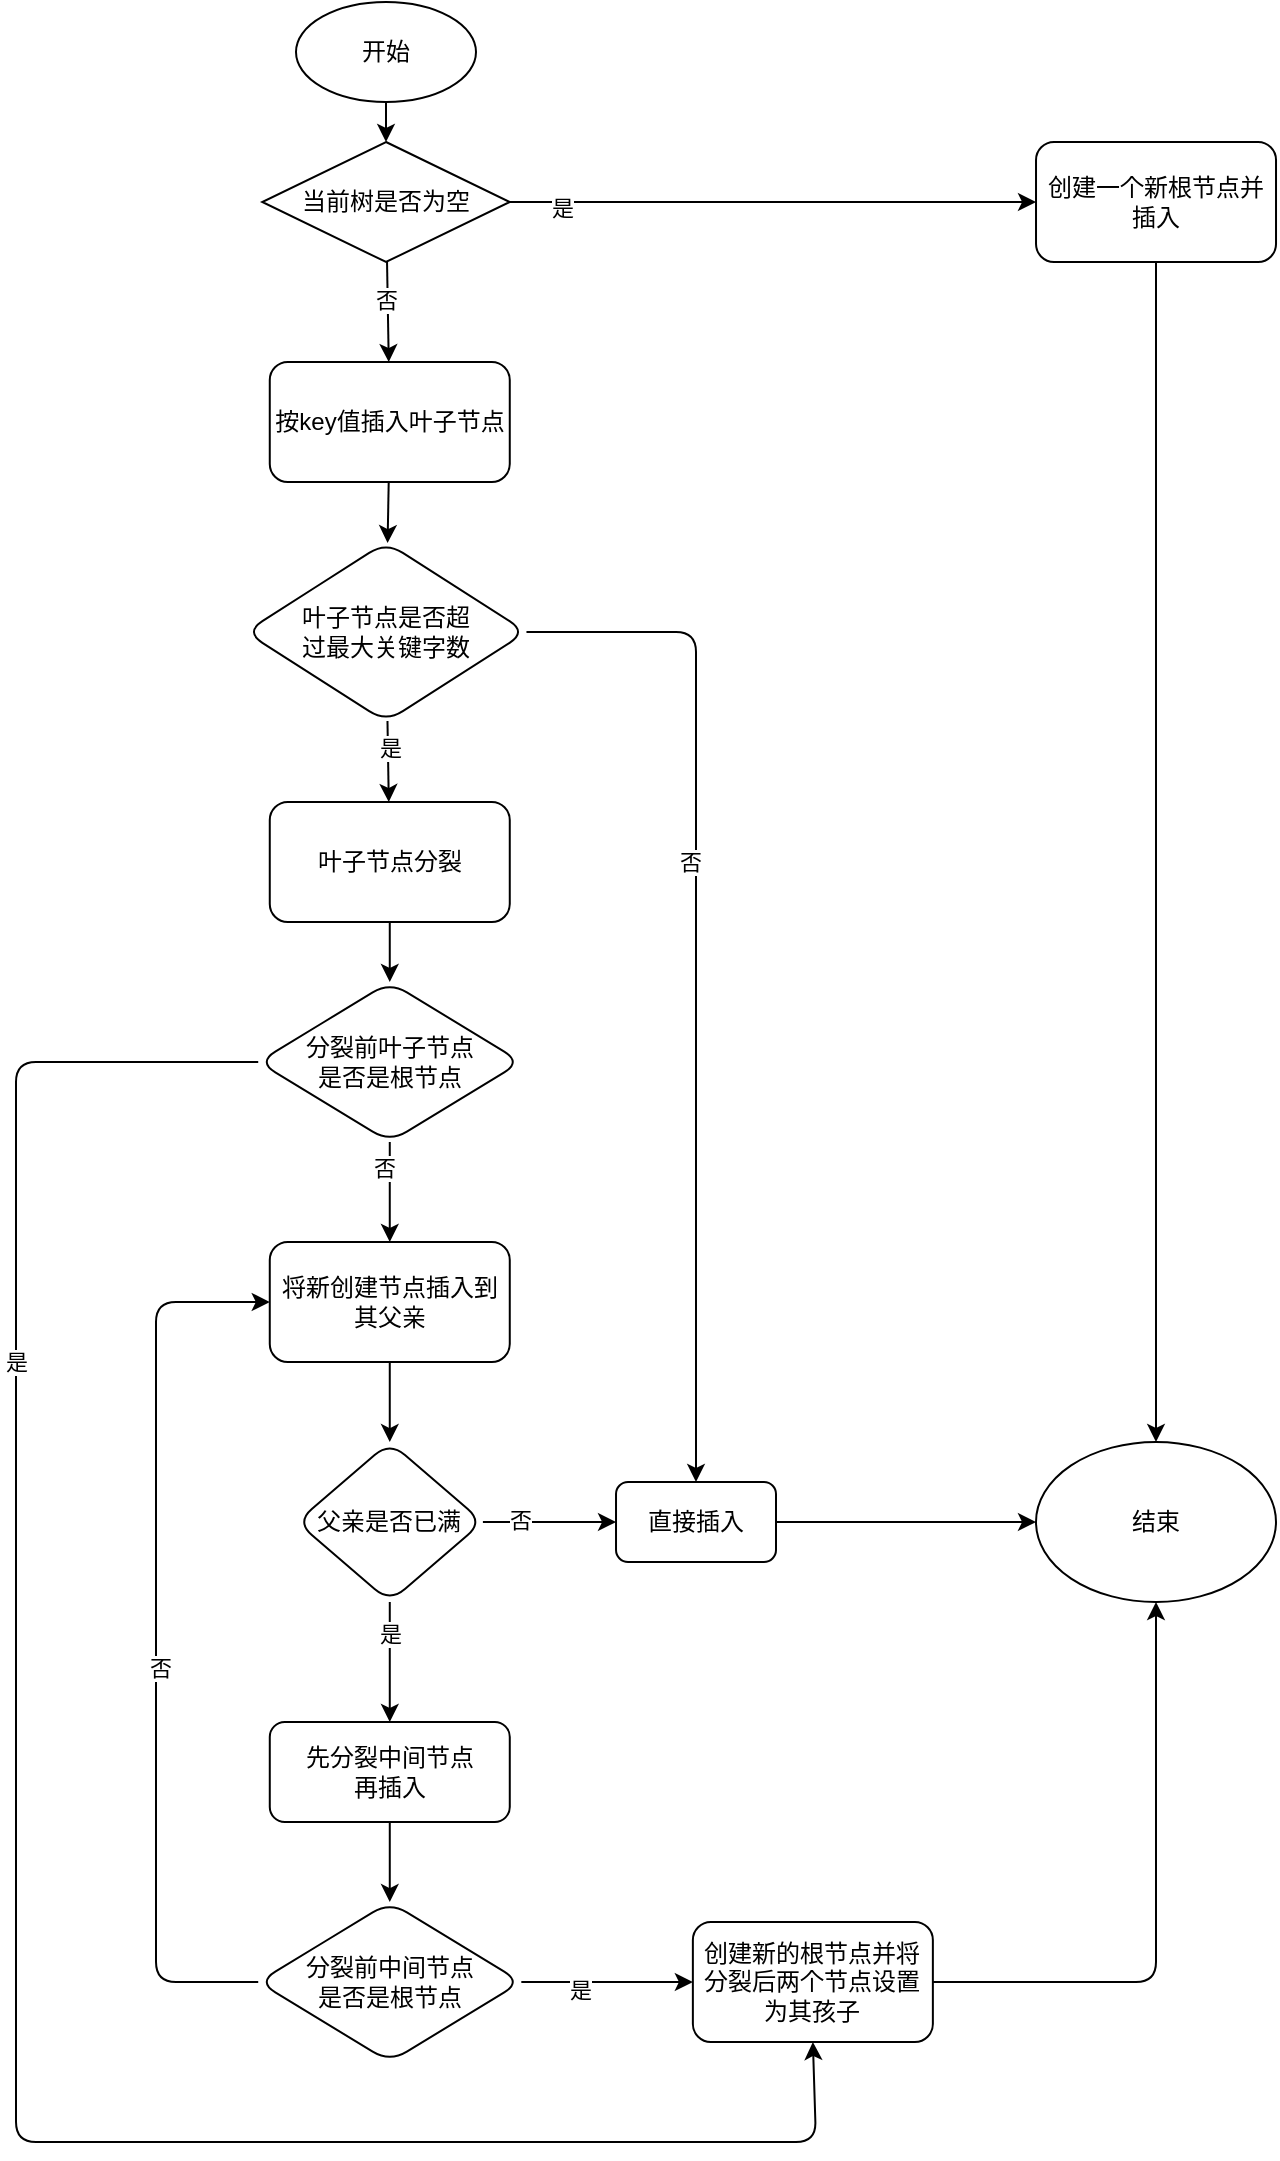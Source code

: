<mxfile>
    <diagram id="zLV8VMqk4421Zo12ci7t" name="第 1 页">
        <mxGraphModel dx="2375" dy="1049" grid="1" gridSize="10" guides="1" tooltips="1" connect="1" arrows="1" fold="1" page="1" pageScale="1" pageWidth="2339" pageHeight="3300" background="none" math="0" shadow="0">
            <root>
                <mxCell id="0"/>
                <mxCell id="1" parent="0"/>
                <mxCell id="3" style="edgeStyle=none;html=1;exitX=0.5;exitY=1;exitDx=0;exitDy=0;entryX=0.5;entryY=0;entryDx=0;entryDy=0;" edge="1" parent="1" source="2">
                    <mxGeometry relative="1" as="geometry">
                        <mxPoint x="265" y="120" as="targetPoint"/>
                    </mxGeometry>
                </mxCell>
                <mxCell id="2" value="开始" style="ellipse;whiteSpace=wrap;html=1;" vertex="1" parent="1">
                    <mxGeometry x="220" y="50" width="90" height="50" as="geometry"/>
                </mxCell>
                <mxCell id="32" value="" style="edgeStyle=none;html=1;fontColor=#000000;" edge="1" parent="1" source="22" target="31">
                    <mxGeometry relative="1" as="geometry"/>
                </mxCell>
                <mxCell id="33" value="是" style="edgeLabel;html=1;align=center;verticalAlign=middle;resizable=0;points=[];fontColor=#000000;" vertex="1" connectable="0" parent="32">
                    <mxGeometry x="-0.458" y="-3" relative="1" as="geometry">
                        <mxPoint as="offset"/>
                    </mxGeometry>
                </mxCell>
                <mxCell id="35" value="" style="edgeStyle=none;html=1;fontColor=#000000;" edge="1" parent="1" source="22" target="34">
                    <mxGeometry relative="1" as="geometry"/>
                </mxCell>
                <mxCell id="36" value="否" style="edgeLabel;html=1;align=center;verticalAlign=middle;resizable=0;points=[];fontColor=#000000;" vertex="1" connectable="0" parent="35">
                    <mxGeometry x="-0.25" y="-1" relative="1" as="geometry">
                        <mxPoint as="offset"/>
                    </mxGeometry>
                </mxCell>
                <mxCell id="22" value="当前树是否为空" style="rhombus;whiteSpace=wrap;html=1;fontColor=#000000;" vertex="1" parent="1">
                    <mxGeometry x="203.13" y="120" width="123.75" height="60" as="geometry"/>
                </mxCell>
                <mxCell id="82" style="edgeStyle=none;html=1;exitX=0.5;exitY=1;exitDx=0;exitDy=0;fontColor=#000000;" edge="1" parent="1" source="31" target="42">
                    <mxGeometry relative="1" as="geometry"/>
                </mxCell>
                <mxCell id="31" value="创建一个新根节点并插入" style="rounded=1;whiteSpace=wrap;html=1;fontColor=#000000;" vertex="1" parent="1">
                    <mxGeometry x="590.01" y="120" width="120" height="60" as="geometry"/>
                </mxCell>
                <mxCell id="38" value="" style="edgeStyle=none;html=1;fontColor=#000000;" edge="1" parent="1" source="34" target="37">
                    <mxGeometry relative="1" as="geometry"/>
                </mxCell>
                <mxCell id="34" value="按key值插入叶子节点" style="rounded=1;whiteSpace=wrap;html=1;fontColor=#000000;" vertex="1" parent="1">
                    <mxGeometry x="206.885" y="230" width="120" height="60" as="geometry"/>
                </mxCell>
                <mxCell id="40" value="" style="edgeStyle=none;html=1;fontColor=#000000;" edge="1" parent="1" source="37" target="39">
                    <mxGeometry relative="1" as="geometry"/>
                </mxCell>
                <mxCell id="41" value="是" style="edgeLabel;html=1;align=center;verticalAlign=middle;resizable=0;points=[];fontColor=#000000;" vertex="1" connectable="0" parent="40">
                    <mxGeometry x="-0.326" y="1" relative="1" as="geometry">
                        <mxPoint as="offset"/>
                    </mxGeometry>
                </mxCell>
                <mxCell id="79" style="edgeStyle=none;html=1;exitX=1;exitY=0.5;exitDx=0;exitDy=0;entryX=0.5;entryY=0;entryDx=0;entryDy=0;fontColor=#000000;" edge="1" parent="1" source="37" target="58">
                    <mxGeometry relative="1" as="geometry">
                        <Array as="points">
                            <mxPoint x="420" y="365"/>
                            <mxPoint x="420" y="580"/>
                        </Array>
                    </mxGeometry>
                </mxCell>
                <mxCell id="80" value="否" style="edgeLabel;html=1;align=center;verticalAlign=middle;resizable=0;points=[];fontColor=#000000;" vertex="1" connectable="0" parent="79">
                    <mxGeometry x="-0.216" y="-2" relative="1" as="geometry">
                        <mxPoint x="-1" as="offset"/>
                    </mxGeometry>
                </mxCell>
                <mxCell id="37" value="叶子节点是否超&lt;br&gt;过最大关键字数" style="rhombus;whiteSpace=wrap;html=1;fontColor=#000000;rounded=1;" vertex="1" parent="1">
                    <mxGeometry x="194.78" y="320" width="140.45" height="90" as="geometry"/>
                </mxCell>
                <mxCell id="47" value="" style="edgeStyle=none;html=1;fontColor=#000000;" edge="1" parent="1" source="39" target="46">
                    <mxGeometry relative="1" as="geometry"/>
                </mxCell>
                <mxCell id="39" value="叶子节点分裂" style="whiteSpace=wrap;html=1;fontColor=#000000;rounded=1;" vertex="1" parent="1">
                    <mxGeometry x="206.885" y="450" width="120" height="60" as="geometry"/>
                </mxCell>
                <mxCell id="42" value="结束" style="ellipse;whiteSpace=wrap;html=1;fontColor=#000000;" vertex="1" parent="1">
                    <mxGeometry x="590" y="770" width="120" height="80" as="geometry"/>
                </mxCell>
                <mxCell id="54" value="" style="edgeStyle=none;html=1;fontColor=#000000;" edge="1" parent="1" source="46" target="53">
                    <mxGeometry relative="1" as="geometry"/>
                </mxCell>
                <mxCell id="55" value="否" style="edgeLabel;html=1;align=center;verticalAlign=middle;resizable=0;points=[];fontColor=#000000;" vertex="1" connectable="0" parent="54">
                    <mxGeometry x="-0.48" y="-3" relative="1" as="geometry">
                        <mxPoint as="offset"/>
                    </mxGeometry>
                </mxCell>
                <mxCell id="76" style="edgeStyle=none;html=1;exitX=0;exitY=0.5;exitDx=0;exitDy=0;entryX=0.5;entryY=1;entryDx=0;entryDy=0;fontColor=#000000;" edge="1" parent="1" source="46" target="68">
                    <mxGeometry relative="1" as="geometry">
                        <Array as="points">
                            <mxPoint x="80" y="580"/>
                            <mxPoint x="80" y="1120"/>
                            <mxPoint x="480" y="1120"/>
                        </Array>
                    </mxGeometry>
                </mxCell>
                <mxCell id="77" value="是" style="edgeLabel;html=1;align=center;verticalAlign=middle;resizable=0;points=[];fontColor=#000000;" vertex="1" connectable="0" parent="76">
                    <mxGeometry x="-0.512" relative="1" as="geometry">
                        <mxPoint as="offset"/>
                    </mxGeometry>
                </mxCell>
                <mxCell id="46" value="分裂前叶子节点&lt;br&gt;是否是根节点" style="rhombus;whiteSpace=wrap;html=1;fontColor=#000000;rounded=1;" vertex="1" parent="1">
                    <mxGeometry x="201.11" y="540" width="131.55" height="80" as="geometry"/>
                </mxCell>
                <mxCell id="57" value="" style="edgeStyle=none;html=1;fontColor=#000000;" edge="1" parent="1" source="53" target="56">
                    <mxGeometry relative="1" as="geometry"/>
                </mxCell>
                <mxCell id="53" value="将新创建节点插入到其父亲" style="whiteSpace=wrap;html=1;fontColor=#000000;rounded=1;" vertex="1" parent="1">
                    <mxGeometry x="206.885" y="670" width="120" height="60" as="geometry"/>
                </mxCell>
                <mxCell id="59" value="" style="edgeStyle=none;html=1;fontColor=#000000;" edge="1" parent="1" source="56" target="58">
                    <mxGeometry relative="1" as="geometry"/>
                </mxCell>
                <mxCell id="60" value="否" style="edgeLabel;html=1;align=center;verticalAlign=middle;resizable=0;points=[];fontColor=#000000;" vertex="1" connectable="0" parent="59">
                    <mxGeometry x="-0.443" y="1" relative="1" as="geometry">
                        <mxPoint as="offset"/>
                    </mxGeometry>
                </mxCell>
                <mxCell id="63" value="" style="edgeStyle=none;html=1;fontColor=#000000;" edge="1" parent="1" source="56" target="62">
                    <mxGeometry relative="1" as="geometry"/>
                </mxCell>
                <mxCell id="64" value="是" style="edgeLabel;html=1;align=center;verticalAlign=middle;resizable=0;points=[];fontColor=#000000;" vertex="1" connectable="0" parent="63">
                    <mxGeometry x="-0.467" relative="1" as="geometry">
                        <mxPoint as="offset"/>
                    </mxGeometry>
                </mxCell>
                <mxCell id="56" value="父亲是否已满" style="rhombus;whiteSpace=wrap;html=1;fontColor=#000000;rounded=1;" vertex="1" parent="1">
                    <mxGeometry x="220.33" y="770" width="93.12" height="80" as="geometry"/>
                </mxCell>
                <mxCell id="78" style="edgeStyle=none;html=1;exitX=1;exitY=0.5;exitDx=0;exitDy=0;fontColor=#000000;" edge="1" parent="1" source="58" target="42">
                    <mxGeometry relative="1" as="geometry"/>
                </mxCell>
                <mxCell id="58" value="直接插入" style="whiteSpace=wrap;html=1;fontColor=#000000;rounded=1;" vertex="1" parent="1">
                    <mxGeometry x="380.01" y="790" width="79.99" height="40" as="geometry"/>
                </mxCell>
                <mxCell id="69" style="edgeStyle=none;html=1;exitX=0.5;exitY=1;exitDx=0;exitDy=0;fontColor=#000000;" edge="1" parent="1" source="62" target="67">
                    <mxGeometry relative="1" as="geometry"/>
                </mxCell>
                <mxCell id="62" value="先分裂中间节点&lt;br&gt;再插入" style="whiteSpace=wrap;html=1;fontColor=#000000;rounded=1;" vertex="1" parent="1">
                    <mxGeometry x="206.89" y="910" width="120" height="50" as="geometry"/>
                </mxCell>
                <mxCell id="65" value="" style="edgeStyle=none;html=1;fontColor=#000000;" edge="1" parent="1" source="67" target="68">
                    <mxGeometry relative="1" as="geometry"/>
                </mxCell>
                <mxCell id="66" value="是" style="edgeLabel;html=1;align=center;verticalAlign=middle;resizable=0;points=[];fontColor=#000000;" vertex="1" connectable="0" parent="65">
                    <mxGeometry x="-0.316" y="-4" relative="1" as="geometry">
                        <mxPoint as="offset"/>
                    </mxGeometry>
                </mxCell>
                <mxCell id="74" style="edgeStyle=none;html=1;exitX=0;exitY=0.5;exitDx=0;exitDy=0;entryX=0;entryY=0.5;entryDx=0;entryDy=0;fontColor=#000000;" edge="1" parent="1" source="67" target="53">
                    <mxGeometry relative="1" as="geometry">
                        <Array as="points">
                            <mxPoint x="150" y="1040"/>
                            <mxPoint x="150" y="870"/>
                            <mxPoint x="150" y="700"/>
                        </Array>
                    </mxGeometry>
                </mxCell>
                <mxCell id="75" value="否" style="edgeLabel;html=1;align=center;verticalAlign=middle;resizable=0;points=[];fontColor=#000000;" vertex="1" connectable="0" parent="74">
                    <mxGeometry x="-0.071" y="-2" relative="1" as="geometry">
                        <mxPoint as="offset"/>
                    </mxGeometry>
                </mxCell>
                <mxCell id="67" value="分裂前中间节点&lt;br&gt;是否是根节点" style="rhombus;whiteSpace=wrap;html=1;fontColor=#000000;rounded=1;" vertex="1" parent="1">
                    <mxGeometry x="201.11" y="1000" width="131.55" height="80" as="geometry"/>
                </mxCell>
                <mxCell id="81" style="edgeStyle=none;html=1;exitX=1;exitY=0.5;exitDx=0;exitDy=0;entryX=0.5;entryY=1;entryDx=0;entryDy=0;fontColor=#000000;" edge="1" parent="1" source="68" target="42">
                    <mxGeometry relative="1" as="geometry">
                        <Array as="points">
                            <mxPoint x="650" y="1040"/>
                        </Array>
                    </mxGeometry>
                </mxCell>
                <mxCell id="68" value="创建新的根节点并将分裂后两个节点设置为其孩子" style="whiteSpace=wrap;html=1;fontColor=#000000;rounded=1;" vertex="1" parent="1">
                    <mxGeometry x="418.435" y="1010" width="120" height="60" as="geometry"/>
                </mxCell>
            </root>
        </mxGraphModel>
    </diagram>
</mxfile>